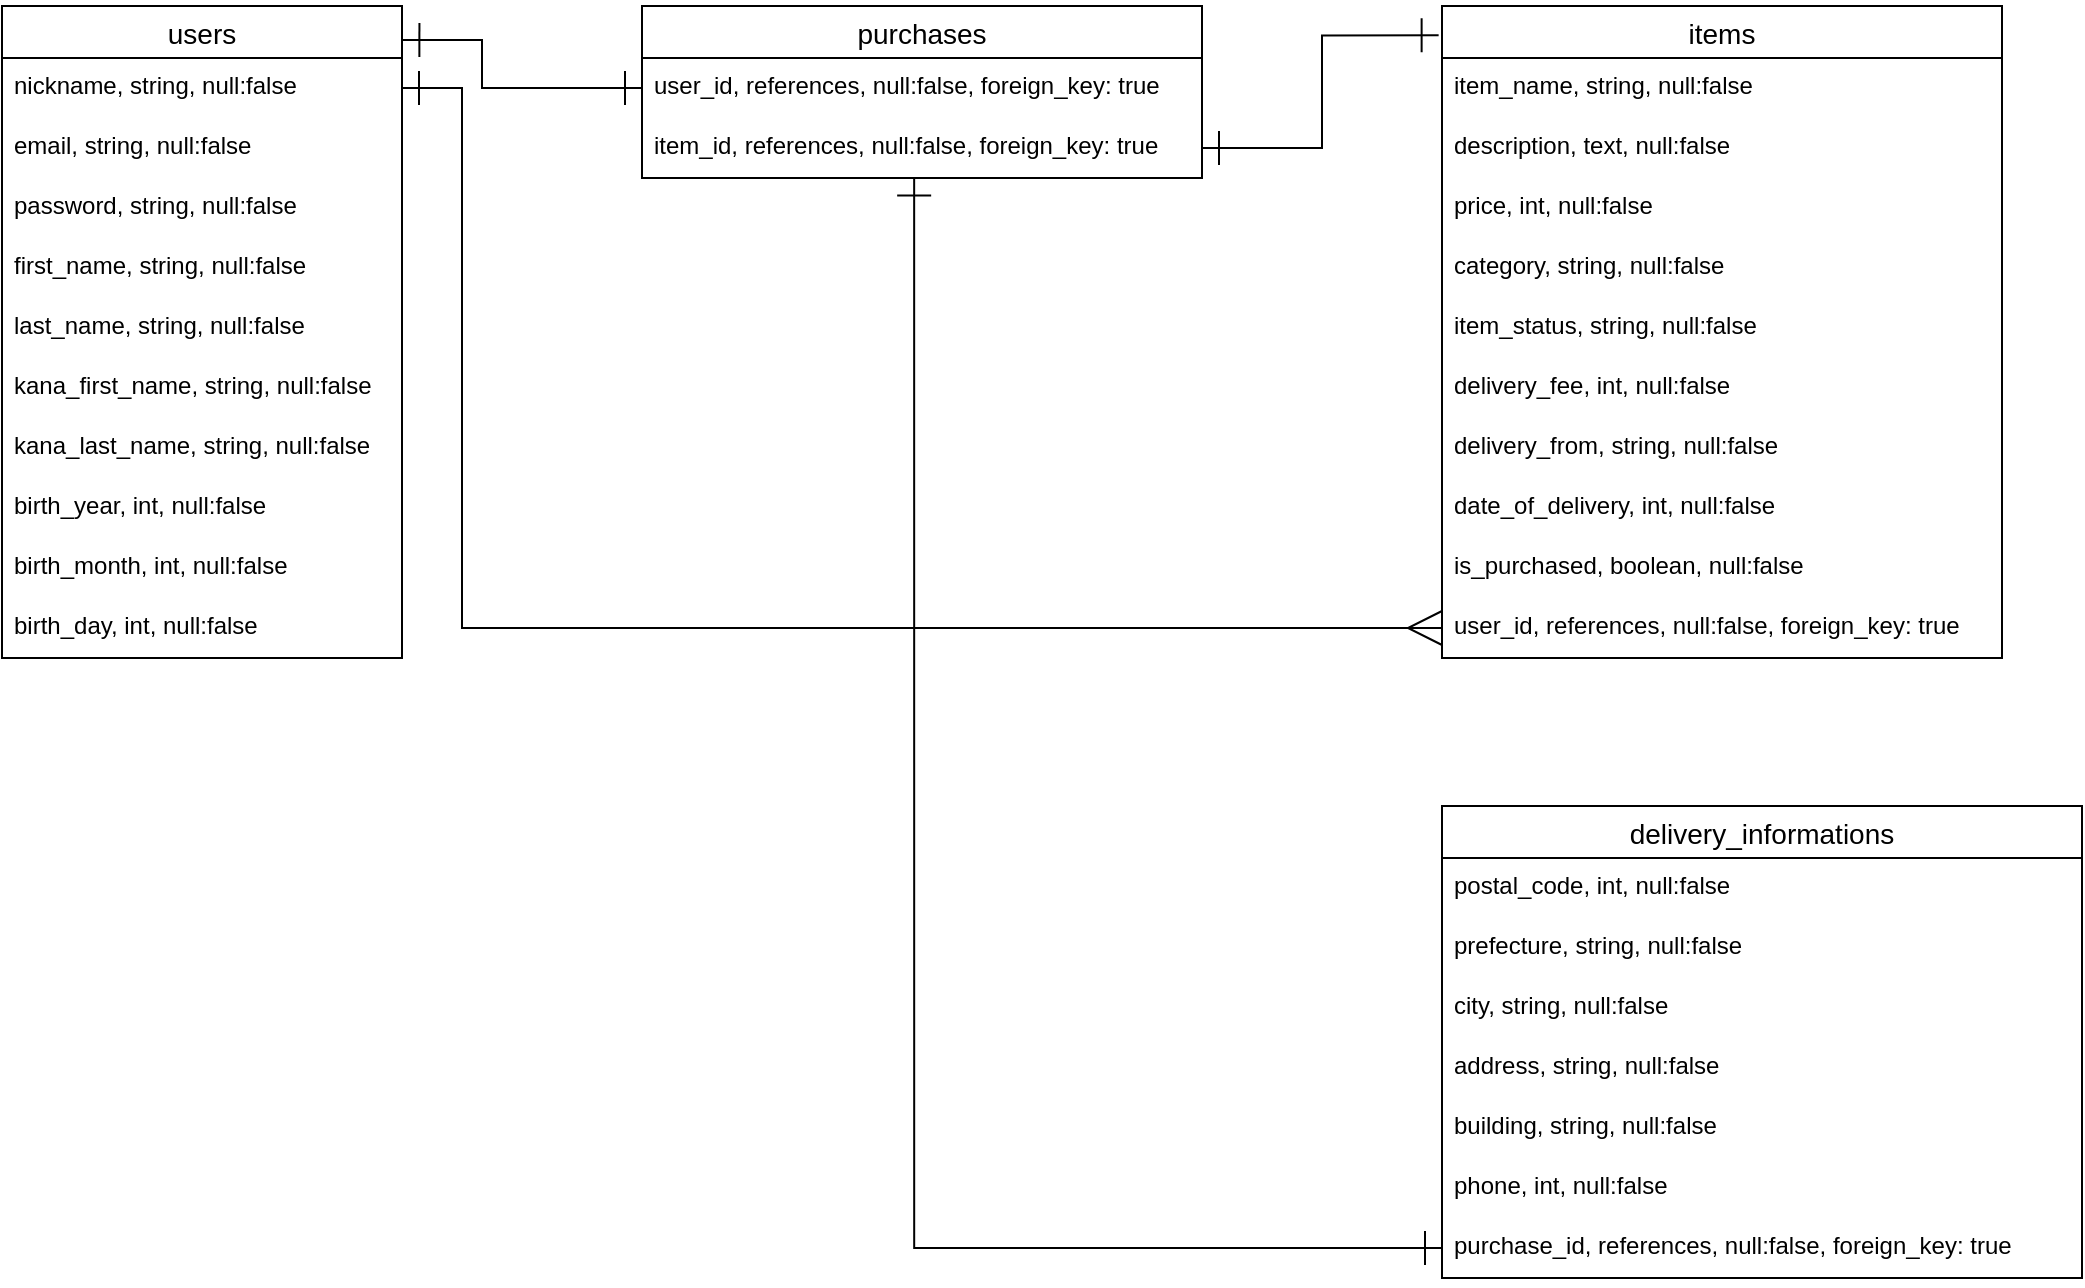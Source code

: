 <mxfile>
    <diagram id="dI6AAsXO0LJInZavmgBo" name="ページ1">
        <mxGraphModel dx="482" dy="807" grid="1" gridSize="10" guides="1" tooltips="1" connect="1" arrows="1" fold="1" page="1" pageScale="1" pageWidth="827" pageHeight="1169" math="0" shadow="0">
            <root>
                <mxCell id="0"/>
                <mxCell id="1" parent="0"/>
                <mxCell id="2" value="items" style="swimlane;fontStyle=0;childLayout=stackLayout;horizontal=1;startSize=26;horizontalStack=0;resizeParent=1;resizeParentMax=0;resizeLast=0;collapsible=1;marginBottom=0;align=center;fontSize=14;" parent="1" vertex="1">
                    <mxGeometry x="760" y="40" width="280" height="326" as="geometry"/>
                </mxCell>
                <mxCell id="3" value="item_name, string, null:false" style="text;strokeColor=none;fillColor=none;spacingLeft=4;spacingRight=4;overflow=hidden;rotatable=0;points=[[0,0.5],[1,0.5]];portConstraint=eastwest;fontSize=12;" parent="2" vertex="1">
                    <mxGeometry y="26" width="280" height="30" as="geometry"/>
                </mxCell>
                <mxCell id="39" value="description, text, null:false" style="text;strokeColor=none;fillColor=none;spacingLeft=4;spacingRight=4;overflow=hidden;rotatable=0;points=[[0,0.5],[1,0.5]];portConstraint=eastwest;fontSize=12;" parent="2" vertex="1">
                    <mxGeometry y="56" width="280" height="30" as="geometry"/>
                </mxCell>
                <mxCell id="41" value="price, int, null:false" style="text;strokeColor=none;fillColor=none;spacingLeft=4;spacingRight=4;overflow=hidden;rotatable=0;points=[[0,0.5],[1,0.5]];portConstraint=eastwest;fontSize=12;" parent="2" vertex="1">
                    <mxGeometry y="86" width="280" height="30" as="geometry"/>
                </mxCell>
                <mxCell id="46" value="category, string, null:false" style="text;strokeColor=none;fillColor=none;spacingLeft=4;spacingRight=4;overflow=hidden;rotatable=0;points=[[0,0.5],[1,0.5]];portConstraint=eastwest;fontSize=12;" parent="2" vertex="1">
                    <mxGeometry y="116" width="280" height="30" as="geometry"/>
                </mxCell>
                <mxCell id="45" value="item_status, string, null:false" style="text;strokeColor=none;fillColor=none;spacingLeft=4;spacingRight=4;overflow=hidden;rotatable=0;points=[[0,0.5],[1,0.5]];portConstraint=eastwest;fontSize=12;" parent="2" vertex="1">
                    <mxGeometry y="146" width="280" height="30" as="geometry"/>
                </mxCell>
                <mxCell id="44" value="delivery_fee, int, null:false" style="text;strokeColor=none;fillColor=none;spacingLeft=4;spacingRight=4;overflow=hidden;rotatable=0;points=[[0,0.5],[1,0.5]];portConstraint=eastwest;fontSize=12;" parent="2" vertex="1">
                    <mxGeometry y="176" width="280" height="30" as="geometry"/>
                </mxCell>
                <mxCell id="43" value="delivery_from, string, null:false" style="text;strokeColor=none;fillColor=none;spacingLeft=4;spacingRight=4;overflow=hidden;rotatable=0;points=[[0,0.5],[1,0.5]];portConstraint=eastwest;fontSize=12;" parent="2" vertex="1">
                    <mxGeometry y="206" width="280" height="30" as="geometry"/>
                </mxCell>
                <mxCell id="42" value="date_of_delivery, int, null:false" style="text;strokeColor=none;fillColor=none;spacingLeft=4;spacingRight=4;overflow=hidden;rotatable=0;points=[[0,0.5],[1,0.5]];portConstraint=eastwest;fontSize=12;" parent="2" vertex="1">
                    <mxGeometry y="236" width="280" height="30" as="geometry"/>
                </mxCell>
                <mxCell id="5" value="is_purchased, boolean, null:false" style="text;strokeColor=none;fillColor=none;spacingLeft=4;spacingRight=4;overflow=hidden;rotatable=0;points=[[0,0.5],[1,0.5]];portConstraint=eastwest;fontSize=12;" parent="2" vertex="1">
                    <mxGeometry y="266" width="280" height="30" as="geometry"/>
                </mxCell>
                <mxCell id="36" value="user_id, references, null:false, foreign_key: true" style="text;strokeColor=none;fillColor=none;spacingLeft=4;spacingRight=4;overflow=hidden;rotatable=0;points=[[0,0.5],[1,0.5]];portConstraint=eastwest;fontSize=12;" parent="2" vertex="1">
                    <mxGeometry y="296" width="280" height="30" as="geometry"/>
                </mxCell>
                <mxCell id="6" value="users" style="swimlane;fontStyle=0;childLayout=stackLayout;horizontal=1;startSize=26;horizontalStack=0;resizeParent=1;resizeParentMax=0;resizeLast=0;collapsible=1;marginBottom=0;align=center;fontSize=14;" parent="1" vertex="1">
                    <mxGeometry x="40" y="40" width="200" height="326" as="geometry"/>
                </mxCell>
                <mxCell id="7" value="nickname, string, null:false" style="text;strokeColor=none;fillColor=none;spacingLeft=4;spacingRight=4;overflow=hidden;rotatable=0;points=[[0,0.5],[1,0.5]];portConstraint=eastwest;fontSize=12;" parent="6" vertex="1">
                    <mxGeometry y="26" width="200" height="30" as="geometry"/>
                </mxCell>
                <mxCell id="8" value="email, string, null:false" style="text;strokeColor=none;fillColor=none;spacingLeft=4;spacingRight=4;overflow=hidden;rotatable=0;points=[[0,0.5],[1,0.5]];portConstraint=eastwest;fontSize=12;" parent="6" vertex="1">
                    <mxGeometry y="56" width="200" height="30" as="geometry"/>
                </mxCell>
                <mxCell id="18" value="password, string, null:false" style="text;strokeColor=none;fillColor=none;spacingLeft=4;spacingRight=4;overflow=hidden;rotatable=0;points=[[0,0.5],[1,0.5]];portConstraint=eastwest;fontSize=12;" parent="6" vertex="1">
                    <mxGeometry y="86" width="200" height="30" as="geometry"/>
                </mxCell>
                <mxCell id="26" value="first_name, string, null:false" style="text;strokeColor=none;fillColor=none;spacingLeft=4;spacingRight=4;overflow=hidden;rotatable=0;points=[[0,0.5],[1,0.5]];portConstraint=eastwest;fontSize=12;" parent="6" vertex="1">
                    <mxGeometry y="116" width="200" height="30" as="geometry"/>
                </mxCell>
                <mxCell id="27" value="last_name, string, null:false" style="text;strokeColor=none;fillColor=none;spacingLeft=4;spacingRight=4;overflow=hidden;rotatable=0;points=[[0,0.5],[1,0.5]];portConstraint=eastwest;fontSize=12;" parent="6" vertex="1">
                    <mxGeometry y="146" width="200" height="30" as="geometry"/>
                </mxCell>
                <mxCell id="28" value="kana_first_name, string, null:false" style="text;strokeColor=none;fillColor=none;spacingLeft=4;spacingRight=4;overflow=hidden;rotatable=0;points=[[0,0.5],[1,0.5]];portConstraint=eastwest;fontSize=12;" parent="6" vertex="1">
                    <mxGeometry y="176" width="200" height="30" as="geometry"/>
                </mxCell>
                <mxCell id="29" value="kana_last_name, string, null:false" style="text;strokeColor=none;fillColor=none;spacingLeft=4;spacingRight=4;overflow=hidden;rotatable=0;points=[[0,0.5],[1,0.5]];portConstraint=eastwest;fontSize=12;" parent="6" vertex="1">
                    <mxGeometry y="206" width="200" height="30" as="geometry"/>
                </mxCell>
                <mxCell id="30" value="birth_year, int, null:false" style="text;strokeColor=none;fillColor=none;spacingLeft=4;spacingRight=4;overflow=hidden;rotatable=0;points=[[0,0.5],[1,0.5]];portConstraint=eastwest;fontSize=12;" parent="6" vertex="1">
                    <mxGeometry y="236" width="200" height="30" as="geometry"/>
                </mxCell>
                <mxCell id="31" value="birth_month, int, null:false" style="text;strokeColor=none;fillColor=none;spacingLeft=4;spacingRight=4;overflow=hidden;rotatable=0;points=[[0,0.5],[1,0.5]];portConstraint=eastwest;fontSize=12;" parent="6" vertex="1">
                    <mxGeometry y="266" width="200" height="30" as="geometry"/>
                </mxCell>
                <mxCell id="35" value="birth_day, int, null:false" style="text;strokeColor=none;fillColor=none;spacingLeft=4;spacingRight=4;overflow=hidden;rotatable=0;points=[[0,0.5],[1,0.5]];portConstraint=eastwest;fontSize=12;" parent="6" vertex="1">
                    <mxGeometry y="296" width="200" height="30" as="geometry"/>
                </mxCell>
                <mxCell id="14" value="delivery_informations" style="swimlane;fontStyle=0;childLayout=stackLayout;horizontal=1;startSize=26;horizontalStack=0;resizeParent=1;resizeParentMax=0;resizeLast=0;collapsible=1;marginBottom=0;align=center;fontSize=14;" parent="1" vertex="1">
                    <mxGeometry x="760" y="440" width="320" height="236" as="geometry"/>
                </mxCell>
                <mxCell id="15" value="postal_code, int, null:false" style="text;strokeColor=none;fillColor=none;spacingLeft=4;spacingRight=4;overflow=hidden;rotatable=0;points=[[0,0.5],[1,0.5]];portConstraint=eastwest;fontSize=12;" parent="14" vertex="1">
                    <mxGeometry y="26" width="320" height="30" as="geometry"/>
                </mxCell>
                <mxCell id="16" value="prefecture, string, null:false" style="text;strokeColor=none;fillColor=none;spacingLeft=4;spacingRight=4;overflow=hidden;rotatable=0;points=[[0,0.5],[1,0.5]];portConstraint=eastwest;fontSize=12;" parent="14" vertex="1">
                    <mxGeometry y="56" width="320" height="30" as="geometry"/>
                </mxCell>
                <mxCell id="17" value="city, string, null:false" style="text;strokeColor=none;fillColor=none;spacingLeft=4;spacingRight=4;overflow=hidden;rotatable=0;points=[[0,0.5],[1,0.5]];portConstraint=eastwest;fontSize=12;" parent="14" vertex="1">
                    <mxGeometry y="86" width="320" height="30" as="geometry"/>
                </mxCell>
                <mxCell id="53" value="address, string, null:false" style="text;strokeColor=none;fillColor=none;spacingLeft=4;spacingRight=4;overflow=hidden;rotatable=0;points=[[0,0.5],[1,0.5]];portConstraint=eastwest;fontSize=12;" parent="14" vertex="1">
                    <mxGeometry y="116" width="320" height="30" as="geometry"/>
                </mxCell>
                <mxCell id="52" value="building, string, null:false" style="text;strokeColor=none;fillColor=none;spacingLeft=4;spacingRight=4;overflow=hidden;rotatable=0;points=[[0,0.5],[1,0.5]];portConstraint=eastwest;fontSize=12;" parent="14" vertex="1">
                    <mxGeometry y="146" width="320" height="30" as="geometry"/>
                </mxCell>
                <mxCell id="54" value="phone, int, null:false" style="text;strokeColor=none;fillColor=none;spacingLeft=4;spacingRight=4;overflow=hidden;rotatable=0;points=[[0,0.5],[1,0.5]];portConstraint=eastwest;fontSize=12;" parent="14" vertex="1">
                    <mxGeometry y="176" width="320" height="30" as="geometry"/>
                </mxCell>
                <mxCell id="51" value="purchase_id, references, null:false, foreign_key: true" style="text;strokeColor=none;fillColor=none;spacingLeft=4;spacingRight=4;overflow=hidden;rotatable=0;points=[[0,0.5],[1,0.5]];portConstraint=eastwest;fontSize=12;" parent="14" vertex="1">
                    <mxGeometry y="206" width="320" height="30" as="geometry"/>
                </mxCell>
                <mxCell id="47" value="" style="endArrow=ERmany;html=1;rounded=0;entryX=0;entryY=0.5;entryDx=0;entryDy=0;edgeStyle=orthogonalEdgeStyle;startArrow=ERone;startFill=0;endFill=0;endSize=15;startSize=15;targetPerimeterSpacing=0;exitX=1;exitY=0.5;exitDx=0;exitDy=0;" parent="1" source="7" target="36" edge="1">
                    <mxGeometry relative="1" as="geometry">
                        <mxPoint x="230" y="90" as="sourcePoint"/>
                        <mxPoint x="500" y="360" as="targetPoint"/>
                        <Array as="points">
                            <mxPoint x="270" y="81"/>
                            <mxPoint x="270" y="351"/>
                        </Array>
                    </mxGeometry>
                </mxCell>
                <mxCell id="55" value="" style="endArrow=ERone;html=1;rounded=0;edgeStyle=orthogonalEdgeStyle;endSize=15;startSize=15;startArrow=ERone;startFill=0;endFill=0;entryX=0;entryY=0.5;entryDx=0;entryDy=0;exitX=0.486;exitY=1.01;exitDx=0;exitDy=0;exitPerimeter=0;" parent="1" source="56" target="51" edge="1">
                    <mxGeometry relative="1" as="geometry">
                        <mxPoint x="320" y="450" as="sourcePoint"/>
                        <mxPoint x="400" y="661" as="targetPoint"/>
                        <Array as="points">
                            <mxPoint x="496" y="661"/>
                        </Array>
                    </mxGeometry>
                </mxCell>
                <mxCell id="57" value="" style="endArrow=ERone;html=1;rounded=0;edgeStyle=orthogonalEdgeStyle;startArrow=ERone;startFill=0;endFill=0;endSize=15;startSize=15;exitX=1.001;exitY=0.052;exitDx=0;exitDy=0;entryX=0;entryY=0.5;entryDx=0;entryDy=0;exitPerimeter=0;" parent="1" source="6" target="58" edge="1">
                    <mxGeometry relative="1" as="geometry">
                        <mxPoint x="80" y="396" as="sourcePoint"/>
                        <mxPoint x="300" y="320" as="targetPoint"/>
                        <Array as="points">
                            <mxPoint x="280" y="57"/>
                            <mxPoint x="280" y="81"/>
                        </Array>
                    </mxGeometry>
                </mxCell>
                <mxCell id="60" value="" style="endArrow=ERone;html=1;rounded=0;entryX=-0.006;entryY=0.045;entryDx=0;entryDy=0;entryPerimeter=0;exitX=1;exitY=0.5;exitDx=0;exitDy=0;edgeStyle=orthogonalEdgeStyle;endSize=15;startSize=15;startArrow=ERone;startFill=0;endFill=0;" parent="1" source="56" target="2" edge="1">
                    <mxGeometry relative="1" as="geometry">
                        <mxPoint x="390" y="631" as="sourcePoint"/>
                        <mxPoint x="530" y="360" as="targetPoint"/>
                    </mxGeometry>
                </mxCell>
                <mxCell id="10" value="purchases" style="swimlane;fontStyle=0;childLayout=stackLayout;horizontal=1;startSize=26;horizontalStack=0;resizeParent=1;resizeParentMax=0;resizeLast=0;collapsible=1;marginBottom=0;align=center;fontSize=14;" parent="1" vertex="1">
                    <mxGeometry x="360" y="40" width="280" height="86" as="geometry"/>
                </mxCell>
                <mxCell id="58" value="user_id, references, null:false, foreign_key: true" style="text;strokeColor=none;fillColor=none;spacingLeft=4;spacingRight=4;overflow=hidden;rotatable=0;points=[[0,0.5],[1,0.5]];portConstraint=eastwest;fontSize=12;" parent="10" vertex="1">
                    <mxGeometry y="26" width="280" height="30" as="geometry"/>
                </mxCell>
                <mxCell id="56" value="item_id, references, null:false, foreign_key: true" style="text;strokeColor=none;fillColor=none;spacingLeft=4;spacingRight=4;overflow=hidden;rotatable=0;points=[[0,0.5],[1,0.5]];portConstraint=eastwest;fontSize=12;" parent="10" vertex="1">
                    <mxGeometry y="56" width="280" height="30" as="geometry"/>
                </mxCell>
            </root>
        </mxGraphModel>
    </diagram>
</mxfile>
